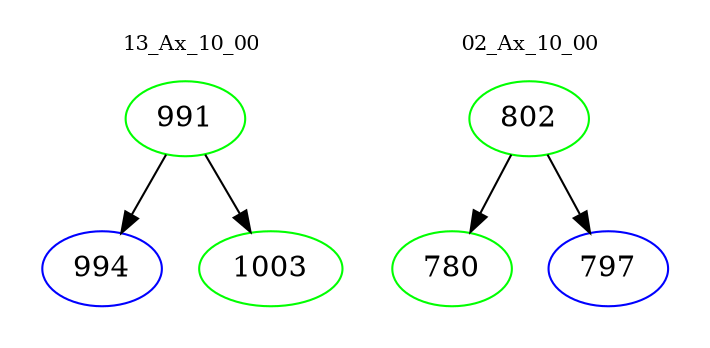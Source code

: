 digraph{
subgraph cluster_0 {
color = white
label = "13_Ax_10_00";
fontsize=10;
T0_991 [label="991", color="green"]
T0_991 -> T0_994 [color="black"]
T0_994 [label="994", color="blue"]
T0_991 -> T0_1003 [color="black"]
T0_1003 [label="1003", color="green"]
}
subgraph cluster_1 {
color = white
label = "02_Ax_10_00";
fontsize=10;
T1_802 [label="802", color="green"]
T1_802 -> T1_780 [color="black"]
T1_780 [label="780", color="green"]
T1_802 -> T1_797 [color="black"]
T1_797 [label="797", color="blue"]
}
}
